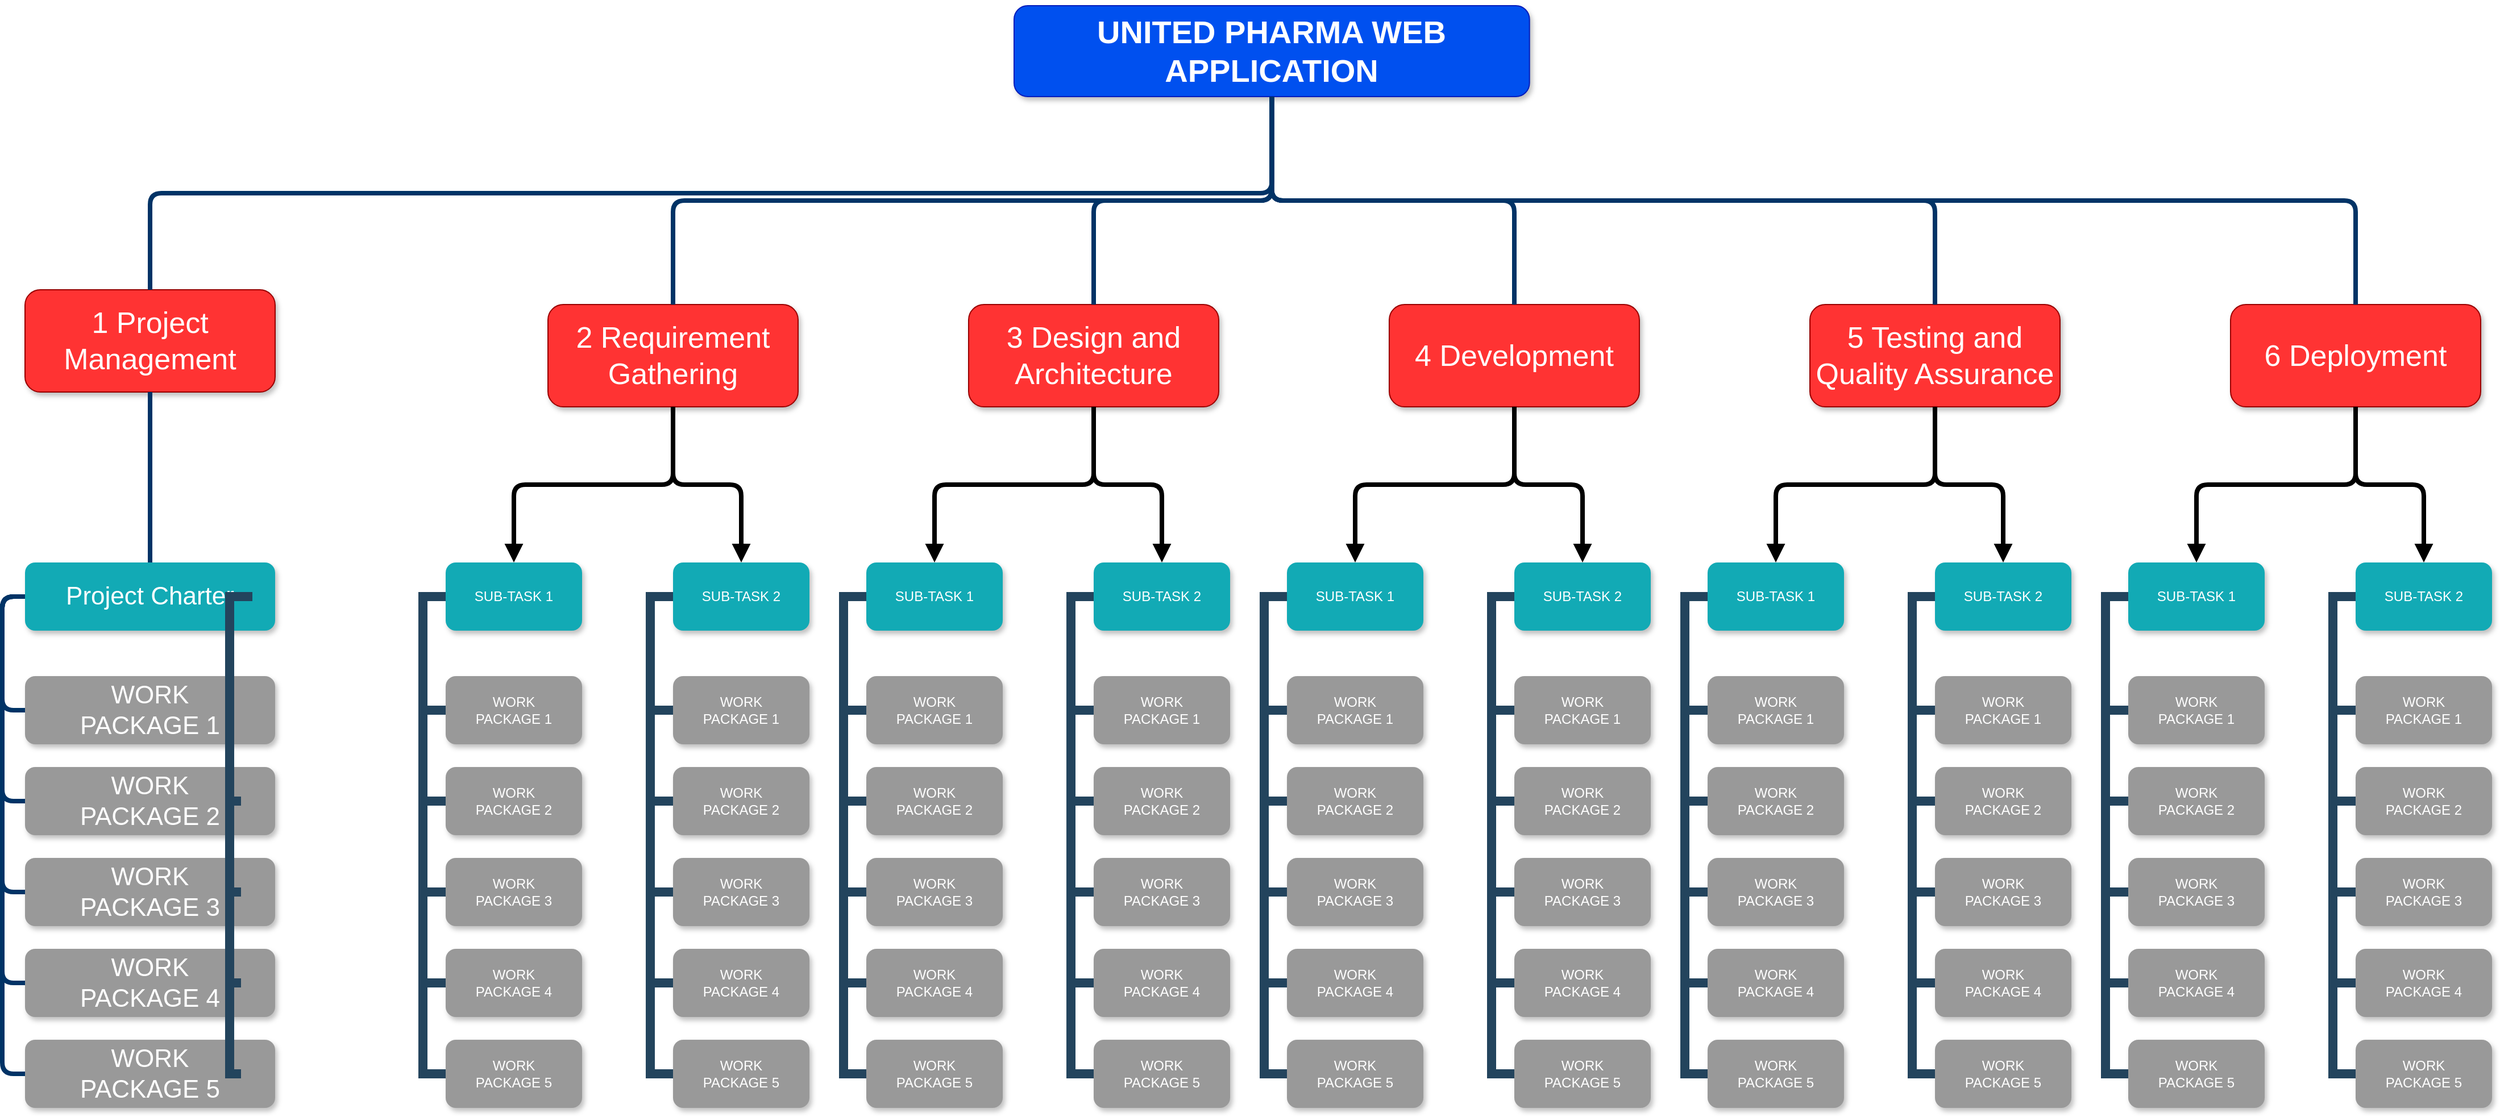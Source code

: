 <mxfile version="21.6.5" type="github">
  <diagram name="Page-1" id="A3ZwRgTipRTVaRwJ3TqT">
    <mxGraphModel dx="4763" dy="1062" grid="1" gridSize="10" guides="1" tooltips="1" connect="1" arrows="1" fold="1" page="1" pageScale="1" pageWidth="2336" pageHeight="1654" background="#ffffff" math="0" shadow="0">
      <root>
        <mxCell id="0" />
        <mxCell id="1" parent="0" />
        <mxCell id="yPEbqdjur7bi0oB6oJt5-6" value="UNITED PHARMA WEB APPLICATION" style="whiteSpace=wrap;rounded=1;shadow=1;fillColor=#0050ef;strokeColor=#001DBC;fontColor=#ffffff;fontStyle=1;fontSize=28;" vertex="1" parent="1">
          <mxGeometry x="-1373" y="40" width="453.33" height="80" as="geometry" />
        </mxCell>
        <mxCell id="yPEbqdjur7bi0oB6oJt5-7" value="1 Project Management" style="whiteSpace=wrap;rounded=1;shadow=1;fontStyle=0;fontSize=26;fillColor=#FF3333;strokeColor=#990000;fontColor=#FFFFFF;fontFamily=Helvetica;" vertex="1" parent="1">
          <mxGeometry x="-2243" y="290.0" width="220" height="90" as="geometry" />
        </mxCell>
        <mxCell id="yPEbqdjur7bi0oB6oJt5-8" value="2 Requirement Gathering" style="whiteSpace=wrap;rounded=1;shadow=1;fontStyle=0;fontSize=26;fillColor=#FF3333;strokeColor=#990000;fontColor=#FFFFFF;fontFamily=Helvetica;" vertex="1" parent="1">
          <mxGeometry x="-1783" y="303.0" width="220" height="90" as="geometry" />
        </mxCell>
        <mxCell id="yPEbqdjur7bi0oB6oJt5-9" value="6 Deployment" style="whiteSpace=wrap;rounded=1;shadow=1;fontStyle=0;fontSize=26;fillColor=#FF3333;strokeColor=#990000;fontColor=#FFFFFF;fontFamily=Helvetica;" vertex="1" parent="1">
          <mxGeometry x="-303" y="303.0" width="220" height="90" as="geometry" />
        </mxCell>
        <mxCell id="yPEbqdjur7bi0oB6oJt5-10" value="3 Design and Architecture" style="whiteSpace=wrap;rounded=1;shadow=1;fontStyle=0;fontSize=26;fillColor=#FF3333;strokeColor=#990000;fontColor=#FFFFFF;fontFamily=Helvetica;" vertex="1" parent="1">
          <mxGeometry x="-1413" y="303.0" width="220" height="90" as="geometry" />
        </mxCell>
        <mxCell id="yPEbqdjur7bi0oB6oJt5-11" value="4 Development" style="whiteSpace=wrap;rounded=1;shadow=1;fontStyle=0;fontSize=26;fillColor=#FF3333;strokeColor=#990000;fontColor=#FFFFFF;fontFamily=Helvetica;" vertex="1" parent="1">
          <mxGeometry x="-1043" y="303.0" width="220" height="90" as="geometry" />
        </mxCell>
        <mxCell id="yPEbqdjur7bi0oB6oJt5-12" value="5 Testing and Quality Assurance" style="whiteSpace=wrap;rounded=1;shadow=1;fontStyle=0;fontSize=26;fillColor=#FF3333;strokeColor=#990000;fontColor=#FFFFFF;fontFamily=Helvetica;" vertex="1" parent="1">
          <mxGeometry x="-673" y="303.0" width="220" height="90" as="geometry" />
        </mxCell>
        <mxCell id="yPEbqdjur7bi0oB6oJt5-13" value="Project Charter" style="whiteSpace=wrap;rounded=1;fillColor=#12AAB5;strokeColor=none;shadow=1;fontColor=#FFFFFF;fontSize=22;" vertex="1" parent="1">
          <mxGeometry x="-2243" y="530.0" width="220" height="60" as="geometry" />
        </mxCell>
        <mxCell id="yPEbqdjur7bi0oB6oJt5-15" value="WORK&#xa;PACKAGE 1" style="whiteSpace=wrap;rounded=1;fillColor=#999999;strokeColor=none;shadow=1;fontColor=#FFFFFF;fontStyle=0;fontSize=22;" vertex="1" parent="1">
          <mxGeometry x="-2243" y="630" width="220" height="60" as="geometry" />
        </mxCell>
        <mxCell id="yPEbqdjur7bi0oB6oJt5-16" value="WORK&#xa;PACKAGE 2" style="whiteSpace=wrap;rounded=1;fillColor=#999999;strokeColor=none;shadow=1;fontColor=#FFFFFF;fontStyle=0;fontSize=22;" vertex="1" parent="1">
          <mxGeometry x="-2243" y="710" width="220" height="60" as="geometry" />
        </mxCell>
        <mxCell id="yPEbqdjur7bi0oB6oJt5-17" value="WORK&#xa;PACKAGE 3" style="whiteSpace=wrap;rounded=1;fillColor=#999999;strokeColor=none;shadow=1;fontColor=#FFFFFF;fontStyle=0;fontSize=22;" vertex="1" parent="1">
          <mxGeometry x="-2243" y="790" width="220" height="60" as="geometry" />
        </mxCell>
        <mxCell id="yPEbqdjur7bi0oB6oJt5-18" value="WORK&#xa;PACKAGE 4" style="whiteSpace=wrap;rounded=1;fillColor=#999999;strokeColor=none;shadow=1;fontColor=#FFFFFF;fontStyle=0;fontSize=22;" vertex="1" parent="1">
          <mxGeometry x="-2243" y="870" width="220" height="60" as="geometry" />
        </mxCell>
        <mxCell id="yPEbqdjur7bi0oB6oJt5-19" value="WORK&#xa;PACKAGE 5" style="whiteSpace=wrap;rounded=1;fillColor=#999999;strokeColor=none;shadow=1;fontColor=#FFFFFF;fontStyle=0;fontSize=22;" vertex="1" parent="1">
          <mxGeometry x="-2243.0" y="950" width="220" height="60" as="geometry" />
        </mxCell>
        <mxCell id="yPEbqdjur7bi0oB6oJt5-25" value="SUB-TASK 1" style="whiteSpace=wrap;rounded=1;fillColor=#12AAB5;strokeColor=none;shadow=1;fontColor=#FFFFFF;" vertex="1" parent="1">
          <mxGeometry x="-1873.0" y="530.0" width="120" height="60" as="geometry" />
        </mxCell>
        <mxCell id="yPEbqdjur7bi0oB6oJt5-26" value="SUB-TASK 2" style="whiteSpace=wrap;rounded=1;fillColor=#12AAB5;strokeColor=none;shadow=1;fontColor=#FFFFFF;" vertex="1" parent="1">
          <mxGeometry x="-1673.0" y="530.0" width="120" height="60" as="geometry" />
        </mxCell>
        <mxCell id="yPEbqdjur7bi0oB6oJt5-27" value="WORK&#xa;PACKAGE 1" style="whiteSpace=wrap;rounded=1;fillColor=#999999;strokeColor=none;shadow=1;fontColor=#FFFFFF;fontStyle=0" vertex="1" parent="1">
          <mxGeometry x="-1873.0" y="630" width="120" height="60" as="geometry" />
        </mxCell>
        <mxCell id="yPEbqdjur7bi0oB6oJt5-28" value="WORK&#xa;PACKAGE 2" style="whiteSpace=wrap;rounded=1;fillColor=#999999;strokeColor=none;shadow=1;fontColor=#FFFFFF;fontStyle=0" vertex="1" parent="1">
          <mxGeometry x="-1873" y="710" width="120" height="60" as="geometry" />
        </mxCell>
        <mxCell id="yPEbqdjur7bi0oB6oJt5-29" value="WORK&#xa;PACKAGE 3" style="whiteSpace=wrap;rounded=1;fillColor=#999999;strokeColor=none;shadow=1;fontColor=#FFFFFF;fontStyle=0" vertex="1" parent="1">
          <mxGeometry x="-1873.0" y="790" width="120" height="60" as="geometry" />
        </mxCell>
        <mxCell id="yPEbqdjur7bi0oB6oJt5-30" value="WORK&#xa;PACKAGE 4" style="whiteSpace=wrap;rounded=1;fillColor=#999999;strokeColor=none;shadow=1;fontColor=#FFFFFF;fontStyle=0" vertex="1" parent="1">
          <mxGeometry x="-1873" y="870" width="120" height="60" as="geometry" />
        </mxCell>
        <mxCell id="yPEbqdjur7bi0oB6oJt5-31" value="WORK&#xa;PACKAGE 5" style="whiteSpace=wrap;rounded=1;fillColor=#999999;strokeColor=none;shadow=1;fontColor=#FFFFFF;fontStyle=0" vertex="1" parent="1">
          <mxGeometry x="-1873" y="950" width="120" height="60" as="geometry" />
        </mxCell>
        <mxCell id="yPEbqdjur7bi0oB6oJt5-32" value="WORK&#xa;PACKAGE 1" style="whiteSpace=wrap;rounded=1;fillColor=#999999;strokeColor=none;shadow=1;fontColor=#FFFFFF;fontStyle=0" vertex="1" parent="1">
          <mxGeometry x="-1673.0" y="630" width="120" height="60" as="geometry" />
        </mxCell>
        <mxCell id="yPEbqdjur7bi0oB6oJt5-33" value="WORK&#xa;PACKAGE 2" style="whiteSpace=wrap;rounded=1;fillColor=#999999;strokeColor=none;shadow=1;fontColor=#FFFFFF;fontStyle=0" vertex="1" parent="1">
          <mxGeometry x="-1673.0" y="710" width="120" height="60" as="geometry" />
        </mxCell>
        <mxCell id="yPEbqdjur7bi0oB6oJt5-34" value="WORK&#xa;PACKAGE 3" style="whiteSpace=wrap;rounded=1;fillColor=#999999;strokeColor=none;shadow=1;fontColor=#FFFFFF;fontStyle=0" vertex="1" parent="1">
          <mxGeometry x="-1673.0" y="790" width="120" height="60" as="geometry" />
        </mxCell>
        <mxCell id="yPEbqdjur7bi0oB6oJt5-35" value="WORK&#xa;PACKAGE 4" style="whiteSpace=wrap;rounded=1;fillColor=#999999;strokeColor=none;shadow=1;fontColor=#FFFFFF;fontStyle=0" vertex="1" parent="1">
          <mxGeometry x="-1673.0" y="870" width="120" height="60" as="geometry" />
        </mxCell>
        <mxCell id="yPEbqdjur7bi0oB6oJt5-36" value="WORK&#xa;PACKAGE 5" style="whiteSpace=wrap;rounded=1;fillColor=#999999;strokeColor=none;shadow=1;fontColor=#FFFFFF;fontStyle=0" vertex="1" parent="1">
          <mxGeometry x="-1673.0" y="950" width="120" height="60" as="geometry" />
        </mxCell>
        <mxCell id="yPEbqdjur7bi0oB6oJt5-37" value="" style="edgeStyle=elbowEdgeStyle;elbow=vertical;fontColor=#000000;endArrow=none;endFill=0;strokeWidth=4;strokeColor=#003366;rounded=1;" edge="1" parent="1" source="yPEbqdjur7bi0oB6oJt5-7" target="yPEbqdjur7bi0oB6oJt5-13">
          <mxGeometry width="100" height="100" relative="1" as="geometry">
            <mxPoint x="-2293" y="520" as="sourcePoint" />
            <mxPoint x="-2193" y="420" as="targetPoint" />
          </mxGeometry>
        </mxCell>
        <mxCell id="yPEbqdjur7bi0oB6oJt5-39" value="" style="edgeStyle=elbowEdgeStyle;elbow=horizontal;rounded=1;fontColor=#000000;endArrow=none;endFill=0;strokeWidth=4;strokeColor=#003366;" edge="1" parent="1" source="yPEbqdjur7bi0oB6oJt5-13" target="yPEbqdjur7bi0oB6oJt5-15">
          <mxGeometry width="100" height="100" relative="1" as="geometry">
            <mxPoint x="-2303" y="710" as="sourcePoint" />
            <mxPoint x="-2203" y="610" as="targetPoint" />
            <Array as="points">
              <mxPoint x="-2263" y="610" />
            </Array>
          </mxGeometry>
        </mxCell>
        <mxCell id="yPEbqdjur7bi0oB6oJt5-40" value="" style="edgeStyle=elbowEdgeStyle;elbow=horizontal;rounded=1;fontColor=#000000;endArrow=none;endFill=0;strokeWidth=4;strokeColor=#003366;" edge="1" parent="1" source="yPEbqdjur7bi0oB6oJt5-13" target="yPEbqdjur7bi0oB6oJt5-16">
          <mxGeometry width="100" height="100" relative="1" as="geometry">
            <mxPoint x="-2233" y="570" as="sourcePoint" />
            <mxPoint x="-2233" y="670" as="targetPoint" />
            <Array as="points">
              <mxPoint x="-2263" y="630" />
            </Array>
          </mxGeometry>
        </mxCell>
        <mxCell id="yPEbqdjur7bi0oB6oJt5-41" value="" style="edgeStyle=elbowEdgeStyle;elbow=horizontal;rounded=1;fontColor=#000000;endArrow=none;endFill=0;strokeWidth=4;strokeColor=#003366;" edge="1" parent="1" source="yPEbqdjur7bi0oB6oJt5-13" target="yPEbqdjur7bi0oB6oJt5-19">
          <mxGeometry width="100" height="100" relative="1" as="geometry">
            <mxPoint x="-2233" y="570" as="sourcePoint" />
            <mxPoint x="-2233" y="670" as="targetPoint" />
            <Array as="points">
              <mxPoint x="-2263" y="770" />
            </Array>
          </mxGeometry>
        </mxCell>
        <mxCell id="yPEbqdjur7bi0oB6oJt5-42" value="" style="edgeStyle=elbowEdgeStyle;elbow=horizontal;rounded=1;fontColor=#000000;endArrow=none;endFill=0;strokeWidth=4;strokeColor=#003366;" edge="1" parent="1" source="yPEbqdjur7bi0oB6oJt5-13" target="yPEbqdjur7bi0oB6oJt5-18">
          <mxGeometry width="100" height="100" relative="1" as="geometry">
            <mxPoint x="-2213" y="590" as="sourcePoint" />
            <mxPoint x="-2213" y="690" as="targetPoint" />
            <Array as="points">
              <mxPoint x="-2263" y="640" />
            </Array>
          </mxGeometry>
        </mxCell>
        <mxCell id="yPEbqdjur7bi0oB6oJt5-43" value="" style="edgeStyle=elbowEdgeStyle;elbow=horizontal;rounded=1;fontColor=#000000;endArrow=none;endFill=0;strokeWidth=4;strokeColor=#003366;" edge="1" parent="1" source="yPEbqdjur7bi0oB6oJt5-13" target="yPEbqdjur7bi0oB6oJt5-17">
          <mxGeometry width="100" height="100" relative="1" as="geometry">
            <mxPoint x="-2203" y="600" as="sourcePoint" />
            <mxPoint x="-2203" y="700" as="targetPoint" />
            <Array as="points">
              <mxPoint x="-2263" y="660" />
            </Array>
          </mxGeometry>
        </mxCell>
        <mxCell id="yPEbqdjur7bi0oB6oJt5-45" value="" style="edgeStyle=elbowEdgeStyle;elbow=horizontal;rounded=0;fontColor=#000000;endArrow=none;endFill=0;strokeWidth=8;strokeColor=#23445D;" edge="1" parent="1" target="yPEbqdjur7bi0oB6oJt5-21">
          <mxGeometry width="100" height="100" relative="1" as="geometry">
            <mxPoint x="-2043" y="560" as="sourcePoint" />
            <mxPoint x="-2053" y="740.0" as="targetPoint" />
            <Array as="points">
              <mxPoint x="-2063" y="650" />
            </Array>
          </mxGeometry>
        </mxCell>
        <mxCell id="yPEbqdjur7bi0oB6oJt5-46" value="" style="edgeStyle=elbowEdgeStyle;elbow=horizontal;rounded=0;fontColor=#000000;endArrow=none;endFill=0;strokeWidth=8;strokeColor=#23445D;" edge="1" parent="1" target="yPEbqdjur7bi0oB6oJt5-24">
          <mxGeometry width="100" height="100" relative="1" as="geometry">
            <mxPoint x="-2043" y="560" as="sourcePoint" />
            <mxPoint x="-2053.0" y="980.0" as="targetPoint" />
            <Array as="points">
              <mxPoint x="-2063" y="770" />
            </Array>
          </mxGeometry>
        </mxCell>
        <mxCell id="yPEbqdjur7bi0oB6oJt5-47" value="" style="edgeStyle=elbowEdgeStyle;elbow=horizontal;rounded=0;fontColor=#000000;endArrow=none;endFill=0;strokeWidth=8;strokeColor=#23445D;" edge="1" parent="1" target="yPEbqdjur7bi0oB6oJt5-23">
          <mxGeometry width="100" height="100" relative="1" as="geometry">
            <mxPoint x="-2043" y="560" as="sourcePoint" />
            <mxPoint x="-2053" y="900.0" as="targetPoint" />
            <Array as="points">
              <mxPoint x="-2063" y="730" />
            </Array>
          </mxGeometry>
        </mxCell>
        <mxCell id="yPEbqdjur7bi0oB6oJt5-48" value="" style="edgeStyle=elbowEdgeStyle;elbow=horizontal;rounded=0;fontColor=#000000;endArrow=none;endFill=0;strokeWidth=8;strokeColor=#23445D;" edge="1" parent="1" target="yPEbqdjur7bi0oB6oJt5-22">
          <mxGeometry width="100" height="100" relative="1" as="geometry">
            <mxPoint x="-2043" y="560" as="sourcePoint" />
            <mxPoint x="-2053" y="820.0" as="targetPoint" />
            <Array as="points">
              <mxPoint x="-2063" y="690" />
            </Array>
          </mxGeometry>
        </mxCell>
        <mxCell id="yPEbqdjur7bi0oB6oJt5-49" value="" style="edgeStyle=elbowEdgeStyle;elbow=vertical;fontColor=#000000;endArrow=block;endFill=1;strokeWidth=4;strokeColor=#000000;rounded=1;" edge="1" parent="1" source="yPEbqdjur7bi0oB6oJt5-8" target="yPEbqdjur7bi0oB6oJt5-25">
          <mxGeometry width="100" height="100" relative="1" as="geometry">
            <mxPoint x="-2073" y="470.0" as="sourcePoint" />
            <mxPoint x="-2173" y="540" as="targetPoint" />
          </mxGeometry>
        </mxCell>
        <mxCell id="yPEbqdjur7bi0oB6oJt5-50" value="" style="edgeStyle=elbowEdgeStyle;elbow=vertical;fontColor=#000000;endArrow=block;endFill=1;strokeWidth=4;strokeColor=#000000;rounded=1;" edge="1" parent="1" source="yPEbqdjur7bi0oB6oJt5-8" target="yPEbqdjur7bi0oB6oJt5-26">
          <mxGeometry width="100" height="100" relative="1" as="geometry">
            <mxPoint x="-2073" y="470.0" as="sourcePoint" />
            <mxPoint x="-1973" y="540" as="targetPoint" />
          </mxGeometry>
        </mxCell>
        <mxCell id="yPEbqdjur7bi0oB6oJt5-51" value="" style="edgeStyle=elbowEdgeStyle;elbow=horizontal;rounded=0;fontColor=#000000;endArrow=none;endFill=0;strokeWidth=8;strokeColor=#23445D;" edge="1" parent="1" source="yPEbqdjur7bi0oB6oJt5-25" target="yPEbqdjur7bi0oB6oJt5-27">
          <mxGeometry width="100" height="100" relative="1" as="geometry">
            <mxPoint x="-1893" y="560.0" as="sourcePoint" />
            <mxPoint x="-1883.0" y="660" as="targetPoint" />
            <Array as="points">
              <mxPoint x="-1893" y="610" />
            </Array>
          </mxGeometry>
        </mxCell>
        <mxCell id="yPEbqdjur7bi0oB6oJt5-52" value="" style="edgeStyle=elbowEdgeStyle;elbow=horizontal;rounded=0;fontColor=#000000;endArrow=none;endFill=0;strokeWidth=8;strokeColor=#23445D;" edge="1" parent="1" source="yPEbqdjur7bi0oB6oJt5-25" target="yPEbqdjur7bi0oB6oJt5-28">
          <mxGeometry width="100" height="100" relative="1" as="geometry">
            <mxPoint x="-1883" y="560" as="sourcePoint" />
            <mxPoint x="-1883.0" y="740" as="targetPoint" />
            <Array as="points">
              <mxPoint x="-1893" y="650" />
            </Array>
          </mxGeometry>
        </mxCell>
        <mxCell id="yPEbqdjur7bi0oB6oJt5-53" value="" style="edgeStyle=elbowEdgeStyle;elbow=horizontal;rounded=0;fontColor=#000000;endArrow=none;endFill=0;strokeWidth=8;strokeColor=#23445D;" edge="1" parent="1" source="yPEbqdjur7bi0oB6oJt5-25" target="yPEbqdjur7bi0oB6oJt5-31">
          <mxGeometry width="100" height="100" relative="1" as="geometry">
            <mxPoint x="-1883" y="560" as="sourcePoint" />
            <mxPoint x="-1883" y="980" as="targetPoint" />
            <Array as="points">
              <mxPoint x="-1893" y="780" />
            </Array>
          </mxGeometry>
        </mxCell>
        <mxCell id="yPEbqdjur7bi0oB6oJt5-54" value="" style="edgeStyle=elbowEdgeStyle;elbow=horizontal;rounded=0;fontColor=#000000;endArrow=none;endFill=0;strokeWidth=8;strokeColor=#23445D;" edge="1" parent="1" source="yPEbqdjur7bi0oB6oJt5-25" target="yPEbqdjur7bi0oB6oJt5-30">
          <mxGeometry width="100" height="100" relative="1" as="geometry">
            <mxPoint x="-1883" y="560" as="sourcePoint" />
            <mxPoint x="-1883" y="900" as="targetPoint" />
            <Array as="points">
              <mxPoint x="-1893" y="730" />
            </Array>
          </mxGeometry>
        </mxCell>
        <mxCell id="yPEbqdjur7bi0oB6oJt5-55" value="" style="edgeStyle=elbowEdgeStyle;elbow=horizontal;rounded=0;fontColor=#000000;endArrow=none;endFill=0;strokeWidth=8;strokeColor=#23445D;" edge="1" parent="1" source="yPEbqdjur7bi0oB6oJt5-25" target="yPEbqdjur7bi0oB6oJt5-29">
          <mxGeometry width="100" height="100" relative="1" as="geometry">
            <mxPoint x="-1883" y="560" as="sourcePoint" />
            <mxPoint x="-1883.0" y="820" as="targetPoint" />
            <Array as="points">
              <mxPoint x="-1893" y="700" />
            </Array>
          </mxGeometry>
        </mxCell>
        <mxCell id="yPEbqdjur7bi0oB6oJt5-56" value="" style="edgeStyle=elbowEdgeStyle;elbow=horizontal;rounded=0;fontColor=#000000;endArrow=none;endFill=0;strokeWidth=8;strokeColor=#23445D;" edge="1" parent="1" source="yPEbqdjur7bi0oB6oJt5-26" target="yPEbqdjur7bi0oB6oJt5-32">
          <mxGeometry width="100" height="100" relative="1" as="geometry">
            <mxPoint x="-1703" y="560.0" as="sourcePoint" />
            <mxPoint x="-1693.0" y="660" as="targetPoint" />
            <Array as="points">
              <mxPoint x="-1693" y="610" />
            </Array>
          </mxGeometry>
        </mxCell>
        <mxCell id="yPEbqdjur7bi0oB6oJt5-57" value="" style="edgeStyle=elbowEdgeStyle;elbow=horizontal;rounded=0;fontColor=#000000;endArrow=none;endFill=0;strokeWidth=8;strokeColor=#23445D;" edge="1" parent="1" source="yPEbqdjur7bi0oB6oJt5-26" target="yPEbqdjur7bi0oB6oJt5-33">
          <mxGeometry width="100" height="100" relative="1" as="geometry">
            <mxPoint x="-1693" y="560" as="sourcePoint" />
            <mxPoint x="-1693.0" y="740" as="targetPoint" />
            <Array as="points">
              <mxPoint x="-1693" y="650" />
            </Array>
          </mxGeometry>
        </mxCell>
        <mxCell id="yPEbqdjur7bi0oB6oJt5-58" value="" style="edgeStyle=elbowEdgeStyle;elbow=horizontal;rounded=0;fontColor=#000000;endArrow=none;endFill=0;strokeWidth=8;strokeColor=#23445D;" edge="1" parent="1" source="yPEbqdjur7bi0oB6oJt5-26" target="yPEbqdjur7bi0oB6oJt5-36">
          <mxGeometry width="100" height="100" relative="1" as="geometry">
            <mxPoint x="-1693" y="560" as="sourcePoint" />
            <mxPoint x="-1693" y="980" as="targetPoint" />
            <Array as="points">
              <mxPoint x="-1693" y="770" />
            </Array>
          </mxGeometry>
        </mxCell>
        <mxCell id="yPEbqdjur7bi0oB6oJt5-59" value="" style="edgeStyle=elbowEdgeStyle;elbow=horizontal;rounded=0;fontColor=#000000;endArrow=none;endFill=0;strokeWidth=8;strokeColor=#23445D;" edge="1" parent="1" source="yPEbqdjur7bi0oB6oJt5-26" target="yPEbqdjur7bi0oB6oJt5-35">
          <mxGeometry width="100" height="100" relative="1" as="geometry">
            <mxPoint x="-1693" y="560" as="sourcePoint" />
            <mxPoint x="-1693" y="900" as="targetPoint" />
            <Array as="points">
              <mxPoint x="-1693" y="730" />
            </Array>
          </mxGeometry>
        </mxCell>
        <mxCell id="yPEbqdjur7bi0oB6oJt5-60" value="" style="edgeStyle=elbowEdgeStyle;elbow=horizontal;rounded=0;fontColor=#000000;endArrow=none;endFill=0;strokeWidth=8;strokeColor=#23445D;" edge="1" parent="1" source="yPEbqdjur7bi0oB6oJt5-26" target="yPEbqdjur7bi0oB6oJt5-34">
          <mxGeometry width="100" height="100" relative="1" as="geometry">
            <mxPoint x="-1693" y="560" as="sourcePoint" />
            <mxPoint x="-1693.0" y="820" as="targetPoint" />
            <Array as="points">
              <mxPoint x="-1693" y="700" />
            </Array>
          </mxGeometry>
        </mxCell>
        <mxCell id="yPEbqdjur7bi0oB6oJt5-61" value="SUB-TASK 1" style="whiteSpace=wrap;rounded=1;fillColor=#12AAB5;strokeColor=none;shadow=1;fontColor=#FFFFFF;" vertex="1" parent="1">
          <mxGeometry x="-1503.0" y="530.0" width="120" height="60" as="geometry" />
        </mxCell>
        <mxCell id="yPEbqdjur7bi0oB6oJt5-62" value="SUB-TASK 2" style="whiteSpace=wrap;rounded=1;fillColor=#12AAB5;strokeColor=none;shadow=1;fontColor=#FFFFFF;" vertex="1" parent="1">
          <mxGeometry x="-1303.0" y="530.0" width="120" height="60" as="geometry" />
        </mxCell>
        <mxCell id="yPEbqdjur7bi0oB6oJt5-63" value="WORK&#xa;PACKAGE 1" style="whiteSpace=wrap;rounded=1;fillColor=#999999;strokeColor=none;shadow=1;fontColor=#FFFFFF;fontStyle=0" vertex="1" parent="1">
          <mxGeometry x="-1503.0" y="630" width="120" height="60" as="geometry" />
        </mxCell>
        <mxCell id="yPEbqdjur7bi0oB6oJt5-64" value="WORK&#xa;PACKAGE 2" style="whiteSpace=wrap;rounded=1;fillColor=#999999;strokeColor=none;shadow=1;fontColor=#FFFFFF;fontStyle=0" vertex="1" parent="1">
          <mxGeometry x="-1503" y="710" width="120" height="60" as="geometry" />
        </mxCell>
        <mxCell id="yPEbqdjur7bi0oB6oJt5-65" value="WORK&#xa;PACKAGE 3" style="whiteSpace=wrap;rounded=1;fillColor=#999999;strokeColor=none;shadow=1;fontColor=#FFFFFF;fontStyle=0" vertex="1" parent="1">
          <mxGeometry x="-1503.0" y="790" width="120" height="60" as="geometry" />
        </mxCell>
        <mxCell id="yPEbqdjur7bi0oB6oJt5-66" value="WORK&#xa;PACKAGE 4" style="whiteSpace=wrap;rounded=1;fillColor=#999999;strokeColor=none;shadow=1;fontColor=#FFFFFF;fontStyle=0" vertex="1" parent="1">
          <mxGeometry x="-1503" y="870" width="120" height="60" as="geometry" />
        </mxCell>
        <mxCell id="yPEbqdjur7bi0oB6oJt5-67" value="WORK&#xa;PACKAGE 5" style="whiteSpace=wrap;rounded=1;fillColor=#999999;strokeColor=none;shadow=1;fontColor=#FFFFFF;fontStyle=0" vertex="1" parent="1">
          <mxGeometry x="-1503" y="950" width="120" height="60" as="geometry" />
        </mxCell>
        <mxCell id="yPEbqdjur7bi0oB6oJt5-68" value="WORK&#xa;PACKAGE 1" style="whiteSpace=wrap;rounded=1;fillColor=#999999;strokeColor=none;shadow=1;fontColor=#FFFFFF;fontStyle=0" vertex="1" parent="1">
          <mxGeometry x="-1303.0" y="630" width="120" height="60" as="geometry" />
        </mxCell>
        <mxCell id="yPEbqdjur7bi0oB6oJt5-69" value="WORK&#xa;PACKAGE 2" style="whiteSpace=wrap;rounded=1;fillColor=#999999;strokeColor=none;shadow=1;fontColor=#FFFFFF;fontStyle=0" vertex="1" parent="1">
          <mxGeometry x="-1303.0" y="710" width="120" height="60" as="geometry" />
        </mxCell>
        <mxCell id="yPEbqdjur7bi0oB6oJt5-70" value="WORK&#xa;PACKAGE 3" style="whiteSpace=wrap;rounded=1;fillColor=#999999;strokeColor=none;shadow=1;fontColor=#FFFFFF;fontStyle=0" vertex="1" parent="1">
          <mxGeometry x="-1303.0" y="790" width="120" height="60" as="geometry" />
        </mxCell>
        <mxCell id="yPEbqdjur7bi0oB6oJt5-71" value="WORK&#xa;PACKAGE 4" style="whiteSpace=wrap;rounded=1;fillColor=#999999;strokeColor=none;shadow=1;fontColor=#FFFFFF;fontStyle=0" vertex="1" parent="1">
          <mxGeometry x="-1303.0" y="870" width="120" height="60" as="geometry" />
        </mxCell>
        <mxCell id="yPEbqdjur7bi0oB6oJt5-72" value="WORK&#xa;PACKAGE 5" style="whiteSpace=wrap;rounded=1;fillColor=#999999;strokeColor=none;shadow=1;fontColor=#FFFFFF;fontStyle=0" vertex="1" parent="1">
          <mxGeometry x="-1303.0" y="950" width="120" height="60" as="geometry" />
        </mxCell>
        <mxCell id="yPEbqdjur7bi0oB6oJt5-73" value="" style="edgeStyle=elbowEdgeStyle;elbow=horizontal;rounded=0;fontColor=#000000;endArrow=none;endFill=0;strokeWidth=8;strokeColor=#23445D;" edge="1" parent="1" source="yPEbqdjur7bi0oB6oJt5-61" target="yPEbqdjur7bi0oB6oJt5-63">
          <mxGeometry width="100" height="100" relative="1" as="geometry">
            <mxPoint x="-1523" y="560.0" as="sourcePoint" />
            <mxPoint x="-1513.0" y="660" as="targetPoint" />
            <Array as="points">
              <mxPoint x="-1523" y="610" />
            </Array>
          </mxGeometry>
        </mxCell>
        <mxCell id="yPEbqdjur7bi0oB6oJt5-74" value="" style="edgeStyle=elbowEdgeStyle;elbow=horizontal;rounded=0;fontColor=#000000;endArrow=none;endFill=0;strokeWidth=8;strokeColor=#23445D;" edge="1" parent="1" source="yPEbqdjur7bi0oB6oJt5-61" target="yPEbqdjur7bi0oB6oJt5-64">
          <mxGeometry width="100" height="100" relative="1" as="geometry">
            <mxPoint x="-1513" y="560" as="sourcePoint" />
            <mxPoint x="-1513.0" y="740" as="targetPoint" />
            <Array as="points">
              <mxPoint x="-1523" y="650" />
            </Array>
          </mxGeometry>
        </mxCell>
        <mxCell id="yPEbqdjur7bi0oB6oJt5-75" value="" style="edgeStyle=elbowEdgeStyle;elbow=horizontal;rounded=0;fontColor=#000000;endArrow=none;endFill=0;strokeWidth=8;strokeColor=#23445D;" edge="1" parent="1" source="yPEbqdjur7bi0oB6oJt5-61" target="yPEbqdjur7bi0oB6oJt5-67">
          <mxGeometry width="100" height="100" relative="1" as="geometry">
            <mxPoint x="-1513" y="560" as="sourcePoint" />
            <mxPoint x="-1513" y="980" as="targetPoint" />
            <Array as="points">
              <mxPoint x="-1523" y="780" />
            </Array>
          </mxGeometry>
        </mxCell>
        <mxCell id="yPEbqdjur7bi0oB6oJt5-76" value="" style="edgeStyle=elbowEdgeStyle;elbow=horizontal;rounded=0;fontColor=#000000;endArrow=none;endFill=0;strokeWidth=8;strokeColor=#23445D;" edge="1" parent="1" source="yPEbqdjur7bi0oB6oJt5-61" target="yPEbqdjur7bi0oB6oJt5-66">
          <mxGeometry width="100" height="100" relative="1" as="geometry">
            <mxPoint x="-1513" y="560" as="sourcePoint" />
            <mxPoint x="-1513" y="900" as="targetPoint" />
            <Array as="points">
              <mxPoint x="-1523" y="730" />
            </Array>
          </mxGeometry>
        </mxCell>
        <mxCell id="yPEbqdjur7bi0oB6oJt5-77" value="" style="edgeStyle=elbowEdgeStyle;elbow=horizontal;rounded=0;fontColor=#000000;endArrow=none;endFill=0;strokeWidth=8;strokeColor=#23445D;" edge="1" parent="1" source="yPEbqdjur7bi0oB6oJt5-61" target="yPEbqdjur7bi0oB6oJt5-65">
          <mxGeometry width="100" height="100" relative="1" as="geometry">
            <mxPoint x="-1513" y="560" as="sourcePoint" />
            <mxPoint x="-1513.0" y="820" as="targetPoint" />
            <Array as="points">
              <mxPoint x="-1523" y="700" />
            </Array>
          </mxGeometry>
        </mxCell>
        <mxCell id="yPEbqdjur7bi0oB6oJt5-78" value="" style="edgeStyle=elbowEdgeStyle;elbow=horizontal;rounded=0;fontColor=#000000;endArrow=none;endFill=0;strokeWidth=8;strokeColor=#23445D;" edge="1" parent="1" source="yPEbqdjur7bi0oB6oJt5-62" target="yPEbqdjur7bi0oB6oJt5-68">
          <mxGeometry width="100" height="100" relative="1" as="geometry">
            <mxPoint x="-1333" y="560.0" as="sourcePoint" />
            <mxPoint x="-1323.0" y="660" as="targetPoint" />
            <Array as="points">
              <mxPoint x="-1323" y="610" />
            </Array>
          </mxGeometry>
        </mxCell>
        <mxCell id="yPEbqdjur7bi0oB6oJt5-79" value="" style="edgeStyle=elbowEdgeStyle;elbow=horizontal;rounded=0;fontColor=#000000;endArrow=none;endFill=0;strokeWidth=8;strokeColor=#23445D;" edge="1" parent="1" source="yPEbqdjur7bi0oB6oJt5-62" target="yPEbqdjur7bi0oB6oJt5-69">
          <mxGeometry width="100" height="100" relative="1" as="geometry">
            <mxPoint x="-1323" y="560" as="sourcePoint" />
            <mxPoint x="-1323.0" y="740" as="targetPoint" />
            <Array as="points">
              <mxPoint x="-1323" y="650" />
            </Array>
          </mxGeometry>
        </mxCell>
        <mxCell id="yPEbqdjur7bi0oB6oJt5-80" value="" style="edgeStyle=elbowEdgeStyle;elbow=horizontal;rounded=0;fontColor=#000000;endArrow=none;endFill=0;strokeWidth=8;strokeColor=#23445D;" edge="1" parent="1" source="yPEbqdjur7bi0oB6oJt5-62" target="yPEbqdjur7bi0oB6oJt5-72">
          <mxGeometry width="100" height="100" relative="1" as="geometry">
            <mxPoint x="-1323" y="560" as="sourcePoint" />
            <mxPoint x="-1323" y="980" as="targetPoint" />
            <Array as="points">
              <mxPoint x="-1323" y="770" />
            </Array>
          </mxGeometry>
        </mxCell>
        <mxCell id="yPEbqdjur7bi0oB6oJt5-81" value="" style="edgeStyle=elbowEdgeStyle;elbow=horizontal;rounded=0;fontColor=#000000;endArrow=none;endFill=0;strokeWidth=8;strokeColor=#23445D;" edge="1" parent="1" source="yPEbqdjur7bi0oB6oJt5-62" target="yPEbqdjur7bi0oB6oJt5-71">
          <mxGeometry width="100" height="100" relative="1" as="geometry">
            <mxPoint x="-1323" y="560" as="sourcePoint" />
            <mxPoint x="-1323" y="900" as="targetPoint" />
            <Array as="points">
              <mxPoint x="-1323" y="730" />
            </Array>
          </mxGeometry>
        </mxCell>
        <mxCell id="yPEbqdjur7bi0oB6oJt5-82" value="" style="edgeStyle=elbowEdgeStyle;elbow=horizontal;rounded=0;fontColor=#000000;endArrow=none;endFill=0;strokeWidth=8;strokeColor=#23445D;" edge="1" parent="1" source="yPEbqdjur7bi0oB6oJt5-62" target="yPEbqdjur7bi0oB6oJt5-70">
          <mxGeometry width="100" height="100" relative="1" as="geometry">
            <mxPoint x="-1323" y="560" as="sourcePoint" />
            <mxPoint x="-1323.0" y="820" as="targetPoint" />
            <Array as="points">
              <mxPoint x="-1323" y="700" />
            </Array>
          </mxGeometry>
        </mxCell>
        <mxCell id="yPEbqdjur7bi0oB6oJt5-83" value="SUB-TASK 1" style="whiteSpace=wrap;rounded=1;fillColor=#12AAB5;strokeColor=none;shadow=1;fontColor=#FFFFFF;" vertex="1" parent="1">
          <mxGeometry x="-1133.0" y="530.0" width="120" height="60" as="geometry" />
        </mxCell>
        <mxCell id="yPEbqdjur7bi0oB6oJt5-84" value="SUB-TASK 2" style="whiteSpace=wrap;rounded=1;fillColor=#12AAB5;strokeColor=none;shadow=1;fontColor=#FFFFFF;" vertex="1" parent="1">
          <mxGeometry x="-933.0" y="530.0" width="120" height="60" as="geometry" />
        </mxCell>
        <mxCell id="yPEbqdjur7bi0oB6oJt5-85" value="WORK&#xa;PACKAGE 1" style="whiteSpace=wrap;rounded=1;fillColor=#999999;strokeColor=none;shadow=1;fontColor=#FFFFFF;fontStyle=0" vertex="1" parent="1">
          <mxGeometry x="-1133.0" y="630.0" width="120" height="60" as="geometry" />
        </mxCell>
        <mxCell id="yPEbqdjur7bi0oB6oJt5-86" value="WORK&#xa;PACKAGE 2" style="whiteSpace=wrap;rounded=1;fillColor=#999999;strokeColor=none;shadow=1;fontColor=#FFFFFF;fontStyle=0" vertex="1" parent="1">
          <mxGeometry x="-1133" y="710.0" width="120" height="60" as="geometry" />
        </mxCell>
        <mxCell id="yPEbqdjur7bi0oB6oJt5-87" value="WORK&#xa;PACKAGE 3" style="whiteSpace=wrap;rounded=1;fillColor=#999999;strokeColor=none;shadow=1;fontColor=#FFFFFF;fontStyle=0" vertex="1" parent="1">
          <mxGeometry x="-1133.0" y="790.0" width="120" height="60" as="geometry" />
        </mxCell>
        <mxCell id="yPEbqdjur7bi0oB6oJt5-88" value="WORK&#xa;PACKAGE 4" style="whiteSpace=wrap;rounded=1;fillColor=#999999;strokeColor=none;shadow=1;fontColor=#FFFFFF;fontStyle=0" vertex="1" parent="1">
          <mxGeometry x="-1133" y="870.0" width="120" height="60" as="geometry" />
        </mxCell>
        <mxCell id="yPEbqdjur7bi0oB6oJt5-89" value="WORK&#xa;PACKAGE 5" style="whiteSpace=wrap;rounded=1;fillColor=#999999;strokeColor=none;shadow=1;fontColor=#FFFFFF;fontStyle=0" vertex="1" parent="1">
          <mxGeometry x="-1133" y="950.0" width="120" height="60" as="geometry" />
        </mxCell>
        <mxCell id="yPEbqdjur7bi0oB6oJt5-90" value="WORK&#xa;PACKAGE 1" style="whiteSpace=wrap;rounded=1;fillColor=#999999;strokeColor=none;shadow=1;fontColor=#FFFFFF;fontStyle=0" vertex="1" parent="1">
          <mxGeometry x="-933.0" y="630.0" width="120" height="60" as="geometry" />
        </mxCell>
        <mxCell id="yPEbqdjur7bi0oB6oJt5-91" value="WORK&#xa;PACKAGE 2" style="whiteSpace=wrap;rounded=1;fillColor=#999999;strokeColor=none;shadow=1;fontColor=#FFFFFF;fontStyle=0" vertex="1" parent="1">
          <mxGeometry x="-933.0" y="710.0" width="120" height="60" as="geometry" />
        </mxCell>
        <mxCell id="yPEbqdjur7bi0oB6oJt5-92" value="WORK&#xa;PACKAGE 3" style="whiteSpace=wrap;rounded=1;fillColor=#999999;strokeColor=none;shadow=1;fontColor=#FFFFFF;fontStyle=0" vertex="1" parent="1">
          <mxGeometry x="-933.0" y="790.0" width="120" height="60" as="geometry" />
        </mxCell>
        <mxCell id="yPEbqdjur7bi0oB6oJt5-93" value="WORK&#xa;PACKAGE 4" style="whiteSpace=wrap;rounded=1;fillColor=#999999;strokeColor=none;shadow=1;fontColor=#FFFFFF;fontStyle=0" vertex="1" parent="1">
          <mxGeometry x="-933.0" y="870.0" width="120" height="60" as="geometry" />
        </mxCell>
        <mxCell id="yPEbqdjur7bi0oB6oJt5-94" value="WORK&#xa;PACKAGE 5" style="whiteSpace=wrap;rounded=1;fillColor=#999999;strokeColor=none;shadow=1;fontColor=#FFFFFF;fontStyle=0" vertex="1" parent="1">
          <mxGeometry x="-933.0" y="950.0" width="120" height="60" as="geometry" />
        </mxCell>
        <mxCell id="yPEbqdjur7bi0oB6oJt5-95" value="" style="edgeStyle=elbowEdgeStyle;elbow=horizontal;rounded=0;fontColor=#000000;endArrow=none;endFill=0;strokeWidth=8;strokeColor=#23445D;" edge="1" parent="1" source="yPEbqdjur7bi0oB6oJt5-83" target="yPEbqdjur7bi0oB6oJt5-85">
          <mxGeometry width="100" height="100" relative="1" as="geometry">
            <mxPoint x="-1153" y="560.0" as="sourcePoint" />
            <mxPoint x="-1143.0" y="660" as="targetPoint" />
            <Array as="points">
              <mxPoint x="-1153" y="610" />
            </Array>
          </mxGeometry>
        </mxCell>
        <mxCell id="yPEbqdjur7bi0oB6oJt5-96" value="" style="edgeStyle=elbowEdgeStyle;elbow=horizontal;rounded=0;fontColor=#000000;endArrow=none;endFill=0;strokeWidth=8;strokeColor=#23445D;" edge="1" parent="1" source="yPEbqdjur7bi0oB6oJt5-83" target="yPEbqdjur7bi0oB6oJt5-86">
          <mxGeometry width="100" height="100" relative="1" as="geometry">
            <mxPoint x="-1143" y="560" as="sourcePoint" />
            <mxPoint x="-1143.0" y="740" as="targetPoint" />
            <Array as="points">
              <mxPoint x="-1153" y="650" />
            </Array>
          </mxGeometry>
        </mxCell>
        <mxCell id="yPEbqdjur7bi0oB6oJt5-97" value="" style="edgeStyle=elbowEdgeStyle;elbow=horizontal;rounded=0;fontColor=#000000;endArrow=none;endFill=0;strokeWidth=8;strokeColor=#23445D;" edge="1" parent="1" source="yPEbqdjur7bi0oB6oJt5-83" target="yPEbqdjur7bi0oB6oJt5-89">
          <mxGeometry width="100" height="100" relative="1" as="geometry">
            <mxPoint x="-1143" y="560" as="sourcePoint" />
            <mxPoint x="-1143" y="980" as="targetPoint" />
            <Array as="points">
              <mxPoint x="-1153" y="780" />
            </Array>
          </mxGeometry>
        </mxCell>
        <mxCell id="yPEbqdjur7bi0oB6oJt5-98" value="" style="edgeStyle=elbowEdgeStyle;elbow=horizontal;rounded=0;fontColor=#000000;endArrow=none;endFill=0;strokeWidth=8;strokeColor=#23445D;" edge="1" parent="1" source="yPEbqdjur7bi0oB6oJt5-83" target="yPEbqdjur7bi0oB6oJt5-88">
          <mxGeometry width="100" height="100" relative="1" as="geometry">
            <mxPoint x="-1143" y="560" as="sourcePoint" />
            <mxPoint x="-1143" y="900" as="targetPoint" />
            <Array as="points">
              <mxPoint x="-1153" y="730" />
            </Array>
          </mxGeometry>
        </mxCell>
        <mxCell id="yPEbqdjur7bi0oB6oJt5-99" value="" style="edgeStyle=elbowEdgeStyle;elbow=horizontal;rounded=0;fontColor=#000000;endArrow=none;endFill=0;strokeWidth=8;strokeColor=#23445D;" edge="1" parent="1" source="yPEbqdjur7bi0oB6oJt5-83" target="yPEbqdjur7bi0oB6oJt5-87">
          <mxGeometry width="100" height="100" relative="1" as="geometry">
            <mxPoint x="-1143" y="560" as="sourcePoint" />
            <mxPoint x="-1143.0" y="820" as="targetPoint" />
            <Array as="points">
              <mxPoint x="-1153" y="700" />
            </Array>
          </mxGeometry>
        </mxCell>
        <mxCell id="yPEbqdjur7bi0oB6oJt5-100" value="" style="edgeStyle=elbowEdgeStyle;elbow=horizontal;rounded=0;fontColor=#000000;endArrow=none;endFill=0;strokeWidth=8;strokeColor=#23445D;" edge="1" parent="1" source="yPEbqdjur7bi0oB6oJt5-84" target="yPEbqdjur7bi0oB6oJt5-90">
          <mxGeometry width="100" height="100" relative="1" as="geometry">
            <mxPoint x="-963" y="560.0" as="sourcePoint" />
            <mxPoint x="-953.0" y="660" as="targetPoint" />
            <Array as="points">
              <mxPoint x="-953" y="610" />
            </Array>
          </mxGeometry>
        </mxCell>
        <mxCell id="yPEbqdjur7bi0oB6oJt5-101" value="" style="edgeStyle=elbowEdgeStyle;elbow=horizontal;rounded=0;fontColor=#000000;endArrow=none;endFill=0;strokeWidth=8;strokeColor=#23445D;" edge="1" parent="1" source="yPEbqdjur7bi0oB6oJt5-84" target="yPEbqdjur7bi0oB6oJt5-91">
          <mxGeometry width="100" height="100" relative="1" as="geometry">
            <mxPoint x="-953" y="560" as="sourcePoint" />
            <mxPoint x="-953.0" y="740" as="targetPoint" />
            <Array as="points">
              <mxPoint x="-953" y="650" />
            </Array>
          </mxGeometry>
        </mxCell>
        <mxCell id="yPEbqdjur7bi0oB6oJt5-102" value="" style="edgeStyle=elbowEdgeStyle;elbow=horizontal;rounded=0;fontColor=#000000;endArrow=none;endFill=0;strokeWidth=8;strokeColor=#23445D;" edge="1" parent="1" source="yPEbqdjur7bi0oB6oJt5-84" target="yPEbqdjur7bi0oB6oJt5-94">
          <mxGeometry width="100" height="100" relative="1" as="geometry">
            <mxPoint x="-953" y="560" as="sourcePoint" />
            <mxPoint x="-953" y="980" as="targetPoint" />
            <Array as="points">
              <mxPoint x="-953" y="770" />
            </Array>
          </mxGeometry>
        </mxCell>
        <mxCell id="yPEbqdjur7bi0oB6oJt5-103" value="" style="edgeStyle=elbowEdgeStyle;elbow=horizontal;rounded=0;fontColor=#000000;endArrow=none;endFill=0;strokeWidth=8;strokeColor=#23445D;" edge="1" parent="1" source="yPEbqdjur7bi0oB6oJt5-84" target="yPEbqdjur7bi0oB6oJt5-93">
          <mxGeometry width="100" height="100" relative="1" as="geometry">
            <mxPoint x="-953" y="560" as="sourcePoint" />
            <mxPoint x="-953" y="900" as="targetPoint" />
            <Array as="points">
              <mxPoint x="-953" y="730" />
            </Array>
          </mxGeometry>
        </mxCell>
        <mxCell id="yPEbqdjur7bi0oB6oJt5-104" value="" style="edgeStyle=elbowEdgeStyle;elbow=horizontal;rounded=0;fontColor=#000000;endArrow=none;endFill=0;strokeWidth=8;strokeColor=#23445D;" edge="1" parent="1" source="yPEbqdjur7bi0oB6oJt5-84" target="yPEbqdjur7bi0oB6oJt5-92">
          <mxGeometry width="100" height="100" relative="1" as="geometry">
            <mxPoint x="-953" y="560" as="sourcePoint" />
            <mxPoint x="-953.0" y="820" as="targetPoint" />
            <Array as="points">
              <mxPoint x="-953" y="700" />
            </Array>
          </mxGeometry>
        </mxCell>
        <mxCell id="yPEbqdjur7bi0oB6oJt5-105" value="SUB-TASK 1" style="whiteSpace=wrap;rounded=1;fillColor=#12AAB5;strokeColor=none;shadow=1;fontColor=#FFFFFF;" vertex="1" parent="1">
          <mxGeometry x="-763.0" y="530.0" width="120" height="60" as="geometry" />
        </mxCell>
        <mxCell id="yPEbqdjur7bi0oB6oJt5-106" value="SUB-TASK 2" style="whiteSpace=wrap;rounded=1;fillColor=#12AAB5;strokeColor=none;shadow=1;fontColor=#FFFFFF;" vertex="1" parent="1">
          <mxGeometry x="-563.0" y="530.0" width="120" height="60" as="geometry" />
        </mxCell>
        <mxCell id="yPEbqdjur7bi0oB6oJt5-107" value="WORK&#xa;PACKAGE 1" style="whiteSpace=wrap;rounded=1;fillColor=#999999;strokeColor=none;shadow=1;fontColor=#FFFFFF;fontStyle=0" vertex="1" parent="1">
          <mxGeometry x="-763.0" y="630" width="120" height="60" as="geometry" />
        </mxCell>
        <mxCell id="yPEbqdjur7bi0oB6oJt5-108" value="WORK&#xa;PACKAGE 2" style="whiteSpace=wrap;rounded=1;fillColor=#999999;strokeColor=none;shadow=1;fontColor=#FFFFFF;fontStyle=0" vertex="1" parent="1">
          <mxGeometry x="-763" y="710" width="120" height="60" as="geometry" />
        </mxCell>
        <mxCell id="yPEbqdjur7bi0oB6oJt5-109" value="WORK&#xa;PACKAGE 3" style="whiteSpace=wrap;rounded=1;fillColor=#999999;strokeColor=none;shadow=1;fontColor=#FFFFFF;fontStyle=0" vertex="1" parent="1">
          <mxGeometry x="-763.0" y="790" width="120" height="60" as="geometry" />
        </mxCell>
        <mxCell id="yPEbqdjur7bi0oB6oJt5-110" value="WORK&#xa;PACKAGE 4" style="whiteSpace=wrap;rounded=1;fillColor=#999999;strokeColor=none;shadow=1;fontColor=#FFFFFF;fontStyle=0" vertex="1" parent="1">
          <mxGeometry x="-763" y="870" width="120" height="60" as="geometry" />
        </mxCell>
        <mxCell id="yPEbqdjur7bi0oB6oJt5-111" value="WORK&#xa;PACKAGE 5" style="whiteSpace=wrap;rounded=1;fillColor=#999999;strokeColor=none;shadow=1;fontColor=#FFFFFF;fontStyle=0" vertex="1" parent="1">
          <mxGeometry x="-763" y="950" width="120" height="60" as="geometry" />
        </mxCell>
        <mxCell id="yPEbqdjur7bi0oB6oJt5-112" value="WORK&#xa;PACKAGE 1" style="whiteSpace=wrap;rounded=1;fillColor=#999999;strokeColor=none;shadow=1;fontColor=#FFFFFF;fontStyle=0" vertex="1" parent="1">
          <mxGeometry x="-563.0" y="630" width="120" height="60" as="geometry" />
        </mxCell>
        <mxCell id="yPEbqdjur7bi0oB6oJt5-113" value="WORK&#xa;PACKAGE 2" style="whiteSpace=wrap;rounded=1;fillColor=#999999;strokeColor=none;shadow=1;fontColor=#FFFFFF;fontStyle=0" vertex="1" parent="1">
          <mxGeometry x="-563.0" y="710" width="120" height="60" as="geometry" />
        </mxCell>
        <mxCell id="yPEbqdjur7bi0oB6oJt5-114" value="WORK&#xa;PACKAGE 3" style="whiteSpace=wrap;rounded=1;fillColor=#999999;strokeColor=none;shadow=1;fontColor=#FFFFFF;fontStyle=0" vertex="1" parent="1">
          <mxGeometry x="-563.0" y="790" width="120" height="60" as="geometry" />
        </mxCell>
        <mxCell id="yPEbqdjur7bi0oB6oJt5-115" value="WORK&#xa;PACKAGE 4" style="whiteSpace=wrap;rounded=1;fillColor=#999999;strokeColor=none;shadow=1;fontColor=#FFFFFF;fontStyle=0" vertex="1" parent="1">
          <mxGeometry x="-563.0" y="870" width="120" height="60" as="geometry" />
        </mxCell>
        <mxCell id="yPEbqdjur7bi0oB6oJt5-116" value="WORK&#xa;PACKAGE 5" style="whiteSpace=wrap;rounded=1;fillColor=#999999;strokeColor=none;shadow=1;fontColor=#FFFFFF;fontStyle=0" vertex="1" parent="1">
          <mxGeometry x="-563.0" y="950" width="120" height="60" as="geometry" />
        </mxCell>
        <mxCell id="yPEbqdjur7bi0oB6oJt5-117" value="" style="edgeStyle=elbowEdgeStyle;elbow=horizontal;rounded=0;fontColor=#000000;endArrow=none;endFill=0;strokeWidth=8;strokeColor=#23445D;" edge="1" parent="1" source="yPEbqdjur7bi0oB6oJt5-105" target="yPEbqdjur7bi0oB6oJt5-107">
          <mxGeometry width="100" height="100" relative="1" as="geometry">
            <mxPoint x="-783" y="560.0" as="sourcePoint" />
            <mxPoint x="-773.0" y="660.0" as="targetPoint" />
            <Array as="points">
              <mxPoint x="-783" y="610.0" />
            </Array>
          </mxGeometry>
        </mxCell>
        <mxCell id="yPEbqdjur7bi0oB6oJt5-118" value="" style="edgeStyle=elbowEdgeStyle;elbow=horizontal;rounded=0;fontColor=#000000;endArrow=none;endFill=0;strokeWidth=8;strokeColor=#23445D;" edge="1" parent="1" source="yPEbqdjur7bi0oB6oJt5-105" target="yPEbqdjur7bi0oB6oJt5-108">
          <mxGeometry width="100" height="100" relative="1" as="geometry">
            <mxPoint x="-773" y="560.0" as="sourcePoint" />
            <mxPoint x="-773.0" y="740.0" as="targetPoint" />
            <Array as="points">
              <mxPoint x="-783" y="650.0" />
            </Array>
          </mxGeometry>
        </mxCell>
        <mxCell id="yPEbqdjur7bi0oB6oJt5-119" value="" style="edgeStyle=elbowEdgeStyle;elbow=horizontal;rounded=0;fontColor=#000000;endArrow=none;endFill=0;strokeWidth=8;strokeColor=#23445D;" edge="1" parent="1" source="yPEbqdjur7bi0oB6oJt5-105" target="yPEbqdjur7bi0oB6oJt5-111">
          <mxGeometry width="100" height="100" relative="1" as="geometry">
            <mxPoint x="-773" y="560.0" as="sourcePoint" />
            <mxPoint x="-773" y="980.0" as="targetPoint" />
            <Array as="points">
              <mxPoint x="-783" y="780.0" />
            </Array>
          </mxGeometry>
        </mxCell>
        <mxCell id="yPEbqdjur7bi0oB6oJt5-120" value="" style="edgeStyle=elbowEdgeStyle;elbow=horizontal;rounded=0;fontColor=#000000;endArrow=none;endFill=0;strokeWidth=8;strokeColor=#23445D;" edge="1" parent="1" source="yPEbqdjur7bi0oB6oJt5-105" target="yPEbqdjur7bi0oB6oJt5-110">
          <mxGeometry width="100" height="100" relative="1" as="geometry">
            <mxPoint x="-773" y="560.0" as="sourcePoint" />
            <mxPoint x="-773" y="900.0" as="targetPoint" />
            <Array as="points">
              <mxPoint x="-783" y="730.0" />
            </Array>
          </mxGeometry>
        </mxCell>
        <mxCell id="yPEbqdjur7bi0oB6oJt5-121" value="" style="edgeStyle=elbowEdgeStyle;elbow=horizontal;rounded=0;fontColor=#000000;endArrow=none;endFill=0;strokeWidth=8;strokeColor=#23445D;" edge="1" parent="1" source="yPEbqdjur7bi0oB6oJt5-105" target="yPEbqdjur7bi0oB6oJt5-109">
          <mxGeometry width="100" height="100" relative="1" as="geometry">
            <mxPoint x="-773" y="560.0" as="sourcePoint" />
            <mxPoint x="-773.0" y="820.0" as="targetPoint" />
            <Array as="points">
              <mxPoint x="-783" y="700.0" />
            </Array>
          </mxGeometry>
        </mxCell>
        <mxCell id="yPEbqdjur7bi0oB6oJt5-122" value="" style="edgeStyle=elbowEdgeStyle;elbow=horizontal;rounded=0;fontColor=#000000;endArrow=none;endFill=0;strokeWidth=8;strokeColor=#23445D;" edge="1" parent="1" source="yPEbqdjur7bi0oB6oJt5-106" target="yPEbqdjur7bi0oB6oJt5-112">
          <mxGeometry width="100" height="100" relative="1" as="geometry">
            <mxPoint x="-593" y="560.0" as="sourcePoint" />
            <mxPoint x="-583.0" y="660.0" as="targetPoint" />
            <Array as="points">
              <mxPoint x="-583" y="610.0" />
            </Array>
          </mxGeometry>
        </mxCell>
        <mxCell id="yPEbqdjur7bi0oB6oJt5-123" value="" style="edgeStyle=elbowEdgeStyle;elbow=horizontal;rounded=0;fontColor=#000000;endArrow=none;endFill=0;strokeWidth=8;strokeColor=#23445D;" edge="1" parent="1" source="yPEbqdjur7bi0oB6oJt5-106" target="yPEbqdjur7bi0oB6oJt5-113">
          <mxGeometry width="100" height="100" relative="1" as="geometry">
            <mxPoint x="-583" y="560.0" as="sourcePoint" />
            <mxPoint x="-583.0" y="740.0" as="targetPoint" />
            <Array as="points">
              <mxPoint x="-583" y="650.0" />
            </Array>
          </mxGeometry>
        </mxCell>
        <mxCell id="yPEbqdjur7bi0oB6oJt5-124" value="" style="edgeStyle=elbowEdgeStyle;elbow=horizontal;rounded=0;fontColor=#000000;endArrow=none;endFill=0;strokeWidth=8;strokeColor=#23445D;" edge="1" parent="1" source="yPEbqdjur7bi0oB6oJt5-106" target="yPEbqdjur7bi0oB6oJt5-116">
          <mxGeometry width="100" height="100" relative="1" as="geometry">
            <mxPoint x="-583" y="560.0" as="sourcePoint" />
            <mxPoint x="-583" y="980.0" as="targetPoint" />
            <Array as="points">
              <mxPoint x="-583" y="770.0" />
            </Array>
          </mxGeometry>
        </mxCell>
        <mxCell id="yPEbqdjur7bi0oB6oJt5-125" value="" style="edgeStyle=elbowEdgeStyle;elbow=horizontal;rounded=0;fontColor=#000000;endArrow=none;endFill=0;strokeWidth=8;strokeColor=#23445D;" edge="1" parent="1" source="yPEbqdjur7bi0oB6oJt5-106" target="yPEbqdjur7bi0oB6oJt5-115">
          <mxGeometry width="100" height="100" relative="1" as="geometry">
            <mxPoint x="-583" y="560.0" as="sourcePoint" />
            <mxPoint x="-583" y="900.0" as="targetPoint" />
            <Array as="points">
              <mxPoint x="-583" y="730.0" />
            </Array>
          </mxGeometry>
        </mxCell>
        <mxCell id="yPEbqdjur7bi0oB6oJt5-126" value="" style="edgeStyle=elbowEdgeStyle;elbow=horizontal;rounded=0;fontColor=#000000;endArrow=none;endFill=0;strokeWidth=8;strokeColor=#23445D;" edge="1" parent="1" source="yPEbqdjur7bi0oB6oJt5-106" target="yPEbqdjur7bi0oB6oJt5-114">
          <mxGeometry width="100" height="100" relative="1" as="geometry">
            <mxPoint x="-583" y="560.0" as="sourcePoint" />
            <mxPoint x="-583.0" y="820.0" as="targetPoint" />
            <Array as="points">
              <mxPoint x="-583" y="700.0" />
            </Array>
          </mxGeometry>
        </mxCell>
        <mxCell id="yPEbqdjur7bi0oB6oJt5-127" value="SUB-TASK 1" style="whiteSpace=wrap;rounded=1;fillColor=#12AAB5;strokeColor=none;shadow=1;fontColor=#FFFFFF;" vertex="1" parent="1">
          <mxGeometry x="-393.0" y="530.0" width="120" height="60" as="geometry" />
        </mxCell>
        <mxCell id="yPEbqdjur7bi0oB6oJt5-128" value="SUB-TASK 2" style="whiteSpace=wrap;rounded=1;fillColor=#12AAB5;strokeColor=none;shadow=1;fontColor=#FFFFFF;" vertex="1" parent="1">
          <mxGeometry x="-193" y="530.0" width="120" height="60" as="geometry" />
        </mxCell>
        <mxCell id="yPEbqdjur7bi0oB6oJt5-129" value="WORK&#xa;PACKAGE 1" style="whiteSpace=wrap;rounded=1;fillColor=#999999;strokeColor=none;shadow=1;fontColor=#FFFFFF;fontStyle=0" vertex="1" parent="1">
          <mxGeometry x="-393.0" y="630.0" width="120" height="60" as="geometry" />
        </mxCell>
        <mxCell id="yPEbqdjur7bi0oB6oJt5-130" value="WORK&#xa;PACKAGE 2" style="whiteSpace=wrap;rounded=1;fillColor=#999999;strokeColor=none;shadow=1;fontColor=#FFFFFF;fontStyle=0" vertex="1" parent="1">
          <mxGeometry x="-393" y="710.0" width="120" height="60" as="geometry" />
        </mxCell>
        <mxCell id="yPEbqdjur7bi0oB6oJt5-131" value="WORK&#xa;PACKAGE 3" style="whiteSpace=wrap;rounded=1;fillColor=#999999;strokeColor=none;shadow=1;fontColor=#FFFFFF;fontStyle=0" vertex="1" parent="1">
          <mxGeometry x="-393.0" y="790.0" width="120" height="60" as="geometry" />
        </mxCell>
        <mxCell id="yPEbqdjur7bi0oB6oJt5-132" value="WORK&#xa;PACKAGE 4" style="whiteSpace=wrap;rounded=1;fillColor=#999999;strokeColor=none;shadow=1;fontColor=#FFFFFF;fontStyle=0" vertex="1" parent="1">
          <mxGeometry x="-393" y="870.0" width="120" height="60" as="geometry" />
        </mxCell>
        <mxCell id="yPEbqdjur7bi0oB6oJt5-133" value="WORK&#xa;PACKAGE 5" style="whiteSpace=wrap;rounded=1;fillColor=#999999;strokeColor=none;shadow=1;fontColor=#FFFFFF;fontStyle=0" vertex="1" parent="1">
          <mxGeometry x="-393" y="950.0" width="120" height="60" as="geometry" />
        </mxCell>
        <mxCell id="yPEbqdjur7bi0oB6oJt5-134" value="WORK&#xa;PACKAGE 1" style="whiteSpace=wrap;rounded=1;fillColor=#999999;strokeColor=none;shadow=1;fontColor=#FFFFFF;fontStyle=0" vertex="1" parent="1">
          <mxGeometry x="-193.0" y="630.0" width="120" height="60" as="geometry" />
        </mxCell>
        <mxCell id="yPEbqdjur7bi0oB6oJt5-135" value="WORK&#xa;PACKAGE 2" style="whiteSpace=wrap;rounded=1;fillColor=#999999;strokeColor=none;shadow=1;fontColor=#FFFFFF;fontStyle=0" vertex="1" parent="1">
          <mxGeometry x="-193.0" y="710.0" width="120" height="60" as="geometry" />
        </mxCell>
        <mxCell id="yPEbqdjur7bi0oB6oJt5-136" value="WORK&#xa;PACKAGE 3" style="whiteSpace=wrap;rounded=1;fillColor=#999999;strokeColor=none;shadow=1;fontColor=#FFFFFF;fontStyle=0" vertex="1" parent="1">
          <mxGeometry x="-193.0" y="790.0" width="120" height="60" as="geometry" />
        </mxCell>
        <mxCell id="yPEbqdjur7bi0oB6oJt5-137" value="WORK&#xa;PACKAGE 4" style="whiteSpace=wrap;rounded=1;fillColor=#999999;strokeColor=none;shadow=1;fontColor=#FFFFFF;fontStyle=0" vertex="1" parent="1">
          <mxGeometry x="-193.0" y="870.0" width="120" height="60" as="geometry" />
        </mxCell>
        <mxCell id="yPEbqdjur7bi0oB6oJt5-138" value="WORK&#xa;PACKAGE 5" style="whiteSpace=wrap;rounded=1;fillColor=#999999;strokeColor=none;shadow=1;fontColor=#FFFFFF;fontStyle=0" vertex="1" parent="1">
          <mxGeometry x="-193" y="950.0" width="120" height="60" as="geometry" />
        </mxCell>
        <mxCell id="yPEbqdjur7bi0oB6oJt5-139" value="" style="edgeStyle=elbowEdgeStyle;elbow=horizontal;rounded=0;fontColor=#000000;endArrow=none;endFill=0;strokeWidth=8;strokeColor=#23445D;" edge="1" parent="1" source="yPEbqdjur7bi0oB6oJt5-127" target="yPEbqdjur7bi0oB6oJt5-129">
          <mxGeometry width="100" height="100" relative="1" as="geometry">
            <mxPoint x="-413" y="560" as="sourcePoint" />
            <mxPoint x="-403.0" y="660.0" as="targetPoint" />
            <Array as="points">
              <mxPoint x="-413" y="610.0" />
            </Array>
          </mxGeometry>
        </mxCell>
        <mxCell id="yPEbqdjur7bi0oB6oJt5-140" value="" style="edgeStyle=elbowEdgeStyle;elbow=horizontal;rounded=0;fontColor=#000000;endArrow=none;endFill=0;strokeWidth=8;strokeColor=#23445D;" edge="1" parent="1" source="yPEbqdjur7bi0oB6oJt5-127" target="yPEbqdjur7bi0oB6oJt5-130">
          <mxGeometry width="100" height="100" relative="1" as="geometry">
            <mxPoint x="-403" y="560.0" as="sourcePoint" />
            <mxPoint x="-403.0" y="740.0" as="targetPoint" />
            <Array as="points">
              <mxPoint x="-413" y="650.0" />
            </Array>
          </mxGeometry>
        </mxCell>
        <mxCell id="yPEbqdjur7bi0oB6oJt5-141" value="" style="edgeStyle=elbowEdgeStyle;elbow=horizontal;rounded=0;fontColor=#000000;endArrow=none;endFill=0;strokeWidth=8;strokeColor=#23445D;" edge="1" parent="1" source="yPEbqdjur7bi0oB6oJt5-127" target="yPEbqdjur7bi0oB6oJt5-133">
          <mxGeometry width="100" height="100" relative="1" as="geometry">
            <mxPoint x="-403" y="560.0" as="sourcePoint" />
            <mxPoint x="-403" y="980.0" as="targetPoint" />
            <Array as="points">
              <mxPoint x="-413" y="780.0" />
            </Array>
          </mxGeometry>
        </mxCell>
        <mxCell id="yPEbqdjur7bi0oB6oJt5-142" value="" style="edgeStyle=elbowEdgeStyle;elbow=horizontal;rounded=0;fontColor=#000000;endArrow=none;endFill=0;strokeWidth=8;strokeColor=#23445D;" edge="1" parent="1" source="yPEbqdjur7bi0oB6oJt5-127" target="yPEbqdjur7bi0oB6oJt5-132">
          <mxGeometry width="100" height="100" relative="1" as="geometry">
            <mxPoint x="-403" y="560.0" as="sourcePoint" />
            <mxPoint x="-403" y="900.0" as="targetPoint" />
            <Array as="points">
              <mxPoint x="-413" y="730.0" />
            </Array>
          </mxGeometry>
        </mxCell>
        <mxCell id="yPEbqdjur7bi0oB6oJt5-143" value="" style="edgeStyle=elbowEdgeStyle;elbow=horizontal;rounded=0;fontColor=#000000;endArrow=none;endFill=0;strokeWidth=8;strokeColor=#23445D;" edge="1" parent="1" source="yPEbqdjur7bi0oB6oJt5-127" target="yPEbqdjur7bi0oB6oJt5-131">
          <mxGeometry width="100" height="100" relative="1" as="geometry">
            <mxPoint x="-403" y="560.0" as="sourcePoint" />
            <mxPoint x="-403.0" y="820.0" as="targetPoint" />
            <Array as="points">
              <mxPoint x="-413" y="700.0" />
            </Array>
          </mxGeometry>
        </mxCell>
        <mxCell id="yPEbqdjur7bi0oB6oJt5-144" value="" style="edgeStyle=elbowEdgeStyle;elbow=horizontal;rounded=0;fontColor=#000000;endArrow=none;endFill=0;strokeWidth=8;strokeColor=#23445D;" edge="1" parent="1" source="yPEbqdjur7bi0oB6oJt5-128" target="yPEbqdjur7bi0oB6oJt5-134">
          <mxGeometry width="100" height="100" relative="1" as="geometry">
            <mxPoint x="-223" y="560" as="sourcePoint" />
            <mxPoint x="-213.0" y="660.0" as="targetPoint" />
            <Array as="points">
              <mxPoint x="-213" y="610.0" />
            </Array>
          </mxGeometry>
        </mxCell>
        <mxCell id="yPEbqdjur7bi0oB6oJt5-145" value="" style="edgeStyle=elbowEdgeStyle;elbow=horizontal;rounded=0;fontColor=#000000;endArrow=none;endFill=0;strokeWidth=8;strokeColor=#23445D;" edge="1" parent="1" source="yPEbqdjur7bi0oB6oJt5-128" target="yPEbqdjur7bi0oB6oJt5-135">
          <mxGeometry width="100" height="100" relative="1" as="geometry">
            <mxPoint x="-213" y="560.0" as="sourcePoint" />
            <mxPoint x="-213" y="740.0" as="targetPoint" />
            <Array as="points">
              <mxPoint x="-213" y="650.0" />
            </Array>
          </mxGeometry>
        </mxCell>
        <mxCell id="yPEbqdjur7bi0oB6oJt5-146" value="" style="edgeStyle=elbowEdgeStyle;elbow=horizontal;rounded=0;fontColor=#000000;endArrow=none;endFill=0;strokeWidth=8;strokeColor=#23445D;" edge="1" parent="1" source="yPEbqdjur7bi0oB6oJt5-128" target="yPEbqdjur7bi0oB6oJt5-138">
          <mxGeometry width="100" height="100" relative="1" as="geometry">
            <mxPoint x="-213" y="560.0" as="sourcePoint" />
            <mxPoint x="-213" y="980.0" as="targetPoint" />
            <Array as="points">
              <mxPoint x="-213" y="770.0" />
            </Array>
          </mxGeometry>
        </mxCell>
        <mxCell id="yPEbqdjur7bi0oB6oJt5-147" value="" style="edgeStyle=elbowEdgeStyle;elbow=horizontal;rounded=0;fontColor=#000000;endArrow=none;endFill=0;strokeWidth=8;strokeColor=#23445D;" edge="1" parent="1" source="yPEbqdjur7bi0oB6oJt5-128" target="yPEbqdjur7bi0oB6oJt5-137">
          <mxGeometry width="100" height="100" relative="1" as="geometry">
            <mxPoint x="-213" y="560.0" as="sourcePoint" />
            <mxPoint x="-213" y="900.0" as="targetPoint" />
            <Array as="points">
              <mxPoint x="-213" y="730.0" />
            </Array>
          </mxGeometry>
        </mxCell>
        <mxCell id="yPEbqdjur7bi0oB6oJt5-148" value="" style="edgeStyle=elbowEdgeStyle;elbow=horizontal;rounded=0;fontColor=#000000;endArrow=none;endFill=0;strokeWidth=8;strokeColor=#23445D;" edge="1" parent="1" source="yPEbqdjur7bi0oB6oJt5-128" target="yPEbqdjur7bi0oB6oJt5-136">
          <mxGeometry width="100" height="100" relative="1" as="geometry">
            <mxPoint x="-213" y="560.0" as="sourcePoint" />
            <mxPoint x="-213" y="820.0" as="targetPoint" />
            <Array as="points">
              <mxPoint x="-213" y="700.0" />
            </Array>
          </mxGeometry>
        </mxCell>
        <mxCell id="yPEbqdjur7bi0oB6oJt5-149" value="" style="edgeStyle=elbowEdgeStyle;elbow=vertical;fontColor=#000000;endArrow=block;endFill=1;strokeWidth=4;strokeColor=#000000;rounded=1;" edge="1" parent="1" source="yPEbqdjur7bi0oB6oJt5-10" target="yPEbqdjur7bi0oB6oJt5-61">
          <mxGeometry width="100" height="100" relative="1" as="geometry">
            <mxPoint x="-1533" y="500" as="sourcePoint" />
            <mxPoint x="-1433" y="400" as="targetPoint" />
          </mxGeometry>
        </mxCell>
        <mxCell id="yPEbqdjur7bi0oB6oJt5-150" value="" style="edgeStyle=elbowEdgeStyle;elbow=vertical;fontColor=#000000;endArrow=block;endFill=1;strokeWidth=4;strokeColor=#000000;rounded=1;" edge="1" parent="1" source="yPEbqdjur7bi0oB6oJt5-10" target="yPEbqdjur7bi0oB6oJt5-62">
          <mxGeometry width="100" height="100" relative="1" as="geometry">
            <mxPoint x="-1283" y="510" as="sourcePoint" />
            <mxPoint x="-1183" y="410" as="targetPoint" />
          </mxGeometry>
        </mxCell>
        <mxCell id="yPEbqdjur7bi0oB6oJt5-151" value="" style="edgeStyle=elbowEdgeStyle;elbow=vertical;fontColor=#000000;endArrow=block;endFill=1;strokeWidth=4;strokeColor=#000000;rounded=1;" edge="1" parent="1" source="yPEbqdjur7bi0oB6oJt5-11" target="yPEbqdjur7bi0oB6oJt5-83">
          <mxGeometry width="100" height="100" relative="1" as="geometry">
            <mxPoint x="-973" y="530" as="sourcePoint" />
            <mxPoint x="-1073" y="420" as="targetPoint" />
          </mxGeometry>
        </mxCell>
        <mxCell id="yPEbqdjur7bi0oB6oJt5-152" value="" style="edgeStyle=elbowEdgeStyle;elbow=vertical;fontColor=#000000;endArrow=block;endFill=1;strokeWidth=4;strokeColor=#000000;rounded=1;" edge="1" parent="1" source="yPEbqdjur7bi0oB6oJt5-11" target="yPEbqdjur7bi0oB6oJt5-84">
          <mxGeometry width="100" height="100" relative="1" as="geometry">
            <mxPoint x="-883" y="520" as="sourcePoint" />
            <mxPoint x="-783" y="420" as="targetPoint" />
          </mxGeometry>
        </mxCell>
        <mxCell id="yPEbqdjur7bi0oB6oJt5-153" value="" style="edgeStyle=elbowEdgeStyle;elbow=vertical;fontColor=#000000;endArrow=block;endFill=1;strokeWidth=4;strokeColor=#000000;rounded=1;" edge="1" parent="1" source="yPEbqdjur7bi0oB6oJt5-12" target="yPEbqdjur7bi0oB6oJt5-105">
          <mxGeometry width="100" height="100" relative="1" as="geometry">
            <mxPoint x="-763" y="520" as="sourcePoint" />
            <mxPoint x="-663" y="420" as="targetPoint" />
          </mxGeometry>
        </mxCell>
        <mxCell id="yPEbqdjur7bi0oB6oJt5-154" value="" style="edgeStyle=elbowEdgeStyle;elbow=vertical;fontColor=#000000;endArrow=block;endFill=1;strokeWidth=4;strokeColor=#000000;rounded=1;" edge="1" parent="1" source="yPEbqdjur7bi0oB6oJt5-12" target="yPEbqdjur7bi0oB6oJt5-106">
          <mxGeometry width="100" height="100" relative="1" as="geometry">
            <mxPoint x="-533" y="520" as="sourcePoint" />
            <mxPoint x="-433" y="420" as="targetPoint" />
          </mxGeometry>
        </mxCell>
        <mxCell id="yPEbqdjur7bi0oB6oJt5-155" value="" style="edgeStyle=elbowEdgeStyle;elbow=vertical;fontColor=#000000;endArrow=block;endFill=1;strokeWidth=4;strokeColor=#000000;rounded=1;" edge="1" parent="1" source="yPEbqdjur7bi0oB6oJt5-9" target="yPEbqdjur7bi0oB6oJt5-127">
          <mxGeometry width="100" height="100" relative="1" as="geometry">
            <mxPoint x="-413" y="520" as="sourcePoint" />
            <mxPoint x="-313" y="420" as="targetPoint" />
          </mxGeometry>
        </mxCell>
        <mxCell id="yPEbqdjur7bi0oB6oJt5-156" value="" style="edgeStyle=elbowEdgeStyle;elbow=vertical;fontColor=#000000;endArrow=block;endFill=1;strokeWidth=4;strokeColor=#000000;rounded=1;" edge="1" parent="1" source="yPEbqdjur7bi0oB6oJt5-9" target="yPEbqdjur7bi0oB6oJt5-128">
          <mxGeometry width="100" height="100" relative="1" as="geometry">
            <mxPoint x="-153" y="520" as="sourcePoint" />
            <mxPoint x="-53" y="420" as="targetPoint" />
          </mxGeometry>
        </mxCell>
        <mxCell id="yPEbqdjur7bi0oB6oJt5-157" value="" style="edgeStyle=elbowEdgeStyle;elbow=vertical;rounded=1;fontColor=#000000;endArrow=none;endFill=0;strokeWidth=4;strokeColor=#003366;fillColor=#a20025;" edge="1" parent="1" source="yPEbqdjur7bi0oB6oJt5-6" target="yPEbqdjur7bi0oB6oJt5-7">
          <mxGeometry width="100" height="100" relative="1" as="geometry">
            <mxPoint x="-1773" y="370" as="sourcePoint" />
            <mxPoint x="-1673" y="270" as="targetPoint" />
          </mxGeometry>
        </mxCell>
        <mxCell id="yPEbqdjur7bi0oB6oJt5-158" value="" style="edgeStyle=elbowEdgeStyle;elbow=vertical;rounded=1;fontColor=#000000;endArrow=none;endFill=0;strokeWidth=4;strokeColor=#003366;fillColor=#a20025;" edge="1" parent="1" source="yPEbqdjur7bi0oB6oJt5-6" target="yPEbqdjur7bi0oB6oJt5-8">
          <mxGeometry width="100" height="100" relative="1" as="geometry">
            <mxPoint x="-1763" y="380" as="sourcePoint" />
            <mxPoint x="-1663" y="280" as="targetPoint" />
          </mxGeometry>
        </mxCell>
        <mxCell id="yPEbqdjur7bi0oB6oJt5-159" value="" style="edgeStyle=elbowEdgeStyle;elbow=vertical;rounded=1;fontColor=#000000;endArrow=none;endFill=0;strokeWidth=4;strokeColor=#003366;fillColor=#a20025;" edge="1" parent="1" source="yPEbqdjur7bi0oB6oJt5-6" target="yPEbqdjur7bi0oB6oJt5-10">
          <mxGeometry width="100" height="100" relative="1" as="geometry">
            <mxPoint x="-1753" y="390" as="sourcePoint" />
            <mxPoint x="-1653" y="290" as="targetPoint" />
          </mxGeometry>
        </mxCell>
        <mxCell id="yPEbqdjur7bi0oB6oJt5-160" value="" style="edgeStyle=elbowEdgeStyle;elbow=vertical;rounded=1;fontColor=#000000;endArrow=none;endFill=0;strokeWidth=4;strokeColor=#003366;fillColor=#a20025;" edge="1" parent="1" source="yPEbqdjur7bi0oB6oJt5-6" target="yPEbqdjur7bi0oB6oJt5-11">
          <mxGeometry width="100" height="100" relative="1" as="geometry">
            <mxPoint x="-1743" y="400" as="sourcePoint" />
            <mxPoint x="-1643" y="300" as="targetPoint" />
          </mxGeometry>
        </mxCell>
        <mxCell id="yPEbqdjur7bi0oB6oJt5-161" value="" style="edgeStyle=elbowEdgeStyle;elbow=vertical;rounded=1;fontColor=#000000;endArrow=none;endFill=0;strokeWidth=4;strokeColor=#003366;fillColor=#a20025;" edge="1" parent="1" source="yPEbqdjur7bi0oB6oJt5-6" target="yPEbqdjur7bi0oB6oJt5-12">
          <mxGeometry width="100" height="100" relative="1" as="geometry">
            <mxPoint x="-1733" y="410" as="sourcePoint" />
            <mxPoint x="-1633" y="310" as="targetPoint" />
          </mxGeometry>
        </mxCell>
        <mxCell id="yPEbqdjur7bi0oB6oJt5-162" value="" style="edgeStyle=elbowEdgeStyle;elbow=vertical;rounded=1;fontColor=#000000;endArrow=none;endFill=0;strokeWidth=4;strokeColor=#003366;fillColor=#a20025;" edge="1" parent="1" source="yPEbqdjur7bi0oB6oJt5-6" target="yPEbqdjur7bi0oB6oJt5-9">
          <mxGeometry width="100" height="100" relative="1" as="geometry">
            <mxPoint x="-1723" y="420" as="sourcePoint" />
            <mxPoint x="-1623" y="320" as="targetPoint" />
          </mxGeometry>
        </mxCell>
      </root>
    </mxGraphModel>
  </diagram>
</mxfile>
